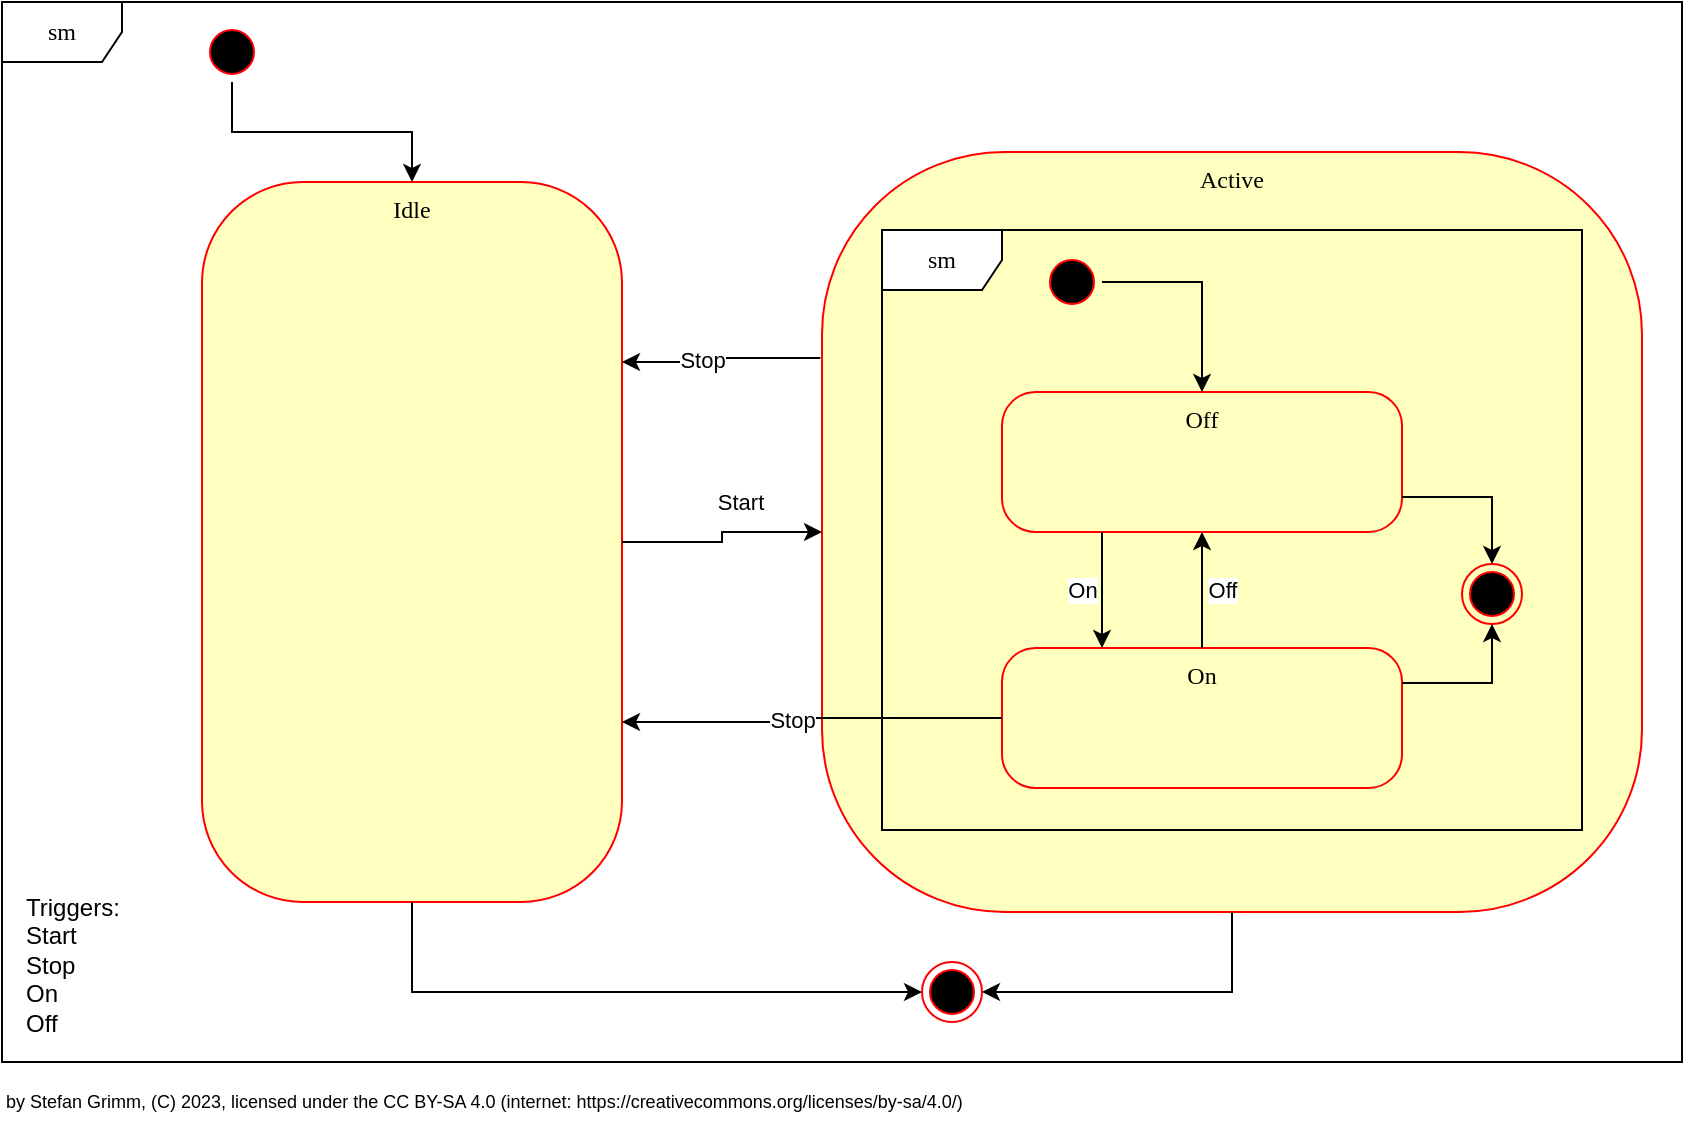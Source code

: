 <mxfile version="21.6.8" type="device" pages="2">
  <diagram id="YKBjTKGMOBF2p5uhFZQw" name="Statemachine">
    <mxGraphModel dx="1000" dy="698" grid="1" gridSize="10" guides="1" tooltips="1" connect="1" arrows="1" fold="1" page="1" pageScale="1" pageWidth="850" pageHeight="1100" math="0" shadow="0">
      <root>
        <mxCell id="0" />
        <mxCell id="1" parent="0" />
        <mxCell id="twPTelytEAIwxnEzPvE8-1" value="sm" style="shape=umlFrame;whiteSpace=wrap;html=1;rounded=1;shadow=0;comic=0;labelBackgroundColor=none;strokeWidth=1;fontFamily=Verdana;fontSize=12;align=center;" parent="1" vertex="1">
          <mxGeometry x="30" y="30" width="840" height="530" as="geometry" />
        </mxCell>
        <mxCell id="twPTelytEAIwxnEzPvE8-2" value="Active" style="rounded=1;whiteSpace=wrap;html=1;arcSize=24;fillColor=#ffffc0;strokeColor=#ff0000;shadow=0;comic=0;labelBackgroundColor=none;fontFamily=Verdana;fontSize=12;fontColor=#000000;align=center;verticalAlign=top;" parent="1" vertex="1">
          <mxGeometry x="440" y="105" width="410" height="380" as="geometry" />
        </mxCell>
        <mxCell id="uMOAIH7s6J5-B6SgSfgj-3" value="sm" style="shape=umlFrame;whiteSpace=wrap;html=1;rounded=1;shadow=0;comic=0;labelBackgroundColor=none;strokeWidth=1;fontFamily=Verdana;fontSize=12;align=center;" parent="1" vertex="1">
          <mxGeometry x="470" y="144" width="350" height="300" as="geometry" />
        </mxCell>
        <mxCell id="twPTelytEAIwxnEzPvE8-3" value="Idle" style="rounded=1;whiteSpace=wrap;html=1;arcSize=24;fillColor=#ffffc0;strokeColor=#ff0000;shadow=0;comic=0;labelBackgroundColor=none;fontFamily=Verdana;fontSize=12;fontColor=#000000;align=center;verticalAlign=top;" parent="1" vertex="1">
          <mxGeometry x="130" y="120" width="210" height="360" as="geometry" />
        </mxCell>
        <mxCell id="twPTelytEAIwxnEzPvE8-4" value="Off" style="rounded=1;whiteSpace=wrap;html=1;arcSize=24;fillColor=#ffffc0;strokeColor=#ff0000;shadow=0;comic=0;labelBackgroundColor=none;fontFamily=Verdana;fontSize=12;fontColor=#000000;align=center;verticalAlign=top;" parent="1" vertex="1">
          <mxGeometry x="530" y="225" width="200" height="70" as="geometry" />
        </mxCell>
        <mxCell id="twPTelytEAIwxnEzPvE8-5" value="On" style="rounded=1;whiteSpace=wrap;html=1;arcSize=24;fillColor=#ffffc0;strokeColor=#ff0000;shadow=0;comic=0;labelBackgroundColor=none;fontFamily=Verdana;fontSize=12;fontColor=#000000;align=center;verticalAlign=top;" parent="1" vertex="1">
          <mxGeometry x="530" y="353" width="200" height="70" as="geometry" />
        </mxCell>
        <mxCell id="twPTelytEAIwxnEzPvE8-8" style="edgeStyle=orthogonalEdgeStyle;rounded=0;orthogonalLoop=1;jettySize=auto;html=1;entryX=0.5;entryY=0;entryDx=0;entryDy=0;" parent="1" source="twPTelytEAIwxnEzPvE8-9" target="twPTelytEAIwxnEzPvE8-3" edge="1">
          <mxGeometry relative="1" as="geometry" />
        </mxCell>
        <mxCell id="twPTelytEAIwxnEzPvE8-9" value="" style="ellipse;html=1;shape=startState;fillColor=#000000;strokeColor=#ff0000;rounded=1;shadow=0;comic=0;labelBackgroundColor=none;fontFamily=Verdana;fontSize=12;fontColor=#000000;align=center;direction=south;" parent="1" vertex="1">
          <mxGeometry x="130" y="40" width="30" height="30" as="geometry" />
        </mxCell>
        <mxCell id="twPTelytEAIwxnEzPvE8-10" style="edgeStyle=orthogonalEdgeStyle;rounded=0;orthogonalLoop=1;jettySize=auto;html=1;" parent="1" source="twPTelytEAIwxnEzPvE8-11" target="twPTelytEAIwxnEzPvE8-4" edge="1">
          <mxGeometry relative="1" as="geometry">
            <Array as="points">
              <mxPoint x="630" y="170" />
            </Array>
          </mxGeometry>
        </mxCell>
        <mxCell id="twPTelytEAIwxnEzPvE8-11" value="" style="ellipse;html=1;shape=startState;fillColor=#000000;strokeColor=#ff0000;rounded=1;shadow=0;comic=0;labelBackgroundColor=none;fontFamily=Verdana;fontSize=12;fontColor=#000000;align=center;direction=south;" parent="1" vertex="1">
          <mxGeometry x="550" y="155" width="30" height="30" as="geometry" />
        </mxCell>
        <mxCell id="3QdsNgIAZtOzLI_fTZXC-1" value="by Stefan Grimm, (C) 2023, licensed under the CC BY-SA 4.0 (internet: https://creativecommons.org/licenses/by-sa/4.0/)" style="text;html=1;strokeColor=none;fillColor=none;align=left;verticalAlign=middle;whiteSpace=wrap;rounded=0;fontSize=9;" parent="1" vertex="1">
          <mxGeometry x="30" y="570" width="500" height="20" as="geometry" />
        </mxCell>
        <mxCell id="_O_Is2bhzpRZIhhrAjC6-1" value="Triggers:&lt;br&gt;Start&lt;br&gt;Stop&lt;br&gt;On&lt;br&gt;Off" style="text;html=1;strokeColor=none;fillColor=none;align=left;verticalAlign=bottom;whiteSpace=wrap;rounded=0;" parent="1" vertex="1">
          <mxGeometry x="40" y="440" width="100" height="110" as="geometry" />
        </mxCell>
        <mxCell id="uMOAIH7s6J5-B6SgSfgj-1" value="On" style="edgeStyle=orthogonalEdgeStyle;rounded=0;orthogonalLoop=1;jettySize=auto;html=1;exitX=0.25;exitY=1;exitDx=0;exitDy=0;entryX=0.25;entryY=0;entryDx=0;entryDy=0;" parent="1" source="twPTelytEAIwxnEzPvE8-4" target="twPTelytEAIwxnEzPvE8-5" edge="1">
          <mxGeometry y="-10" relative="1" as="geometry">
            <mxPoint x="805" y="444" as="sourcePoint" />
            <mxPoint x="806" y="525" as="targetPoint" />
            <Array as="points" />
            <mxPoint as="offset" />
          </mxGeometry>
        </mxCell>
        <mxCell id="uMOAIH7s6J5-B6SgSfgj-2" value="Off" style="edgeStyle=orthogonalEdgeStyle;rounded=0;orthogonalLoop=1;jettySize=auto;html=1;entryX=0.5;entryY=1;entryDx=0;entryDy=0;" parent="1" source="twPTelytEAIwxnEzPvE8-5" target="twPTelytEAIwxnEzPvE8-4" edge="1">
          <mxGeometry y="-10" relative="1" as="geometry">
            <mxPoint x="580" y="275" as="sourcePoint" />
            <mxPoint x="580" y="335" as="targetPoint" />
            <Array as="points" />
            <mxPoint as="offset" />
          </mxGeometry>
        </mxCell>
        <mxCell id="uMOAIH7s6J5-B6SgSfgj-4" value="Stop" style="rounded=0;orthogonalLoop=1;jettySize=auto;html=1;entryX=1;entryY=0.25;entryDx=0;entryDy=0;exitX=-0.002;exitY=0.271;exitDx=0;exitDy=0;exitPerimeter=0;edgeStyle=orthogonalEdgeStyle;" parent="1" source="twPTelytEAIwxnEzPvE8-2" target="twPTelytEAIwxnEzPvE8-3" edge="1">
          <mxGeometry y="-10" relative="1" as="geometry">
            <mxPoint x="260" y="370" as="sourcePoint" />
            <mxPoint x="260" y="310" as="targetPoint" />
            <mxPoint as="offset" />
          </mxGeometry>
        </mxCell>
        <mxCell id="PSohBsbAAal8kwhtW_yi-1" value="v" style="ellipse;html=1;shape=endState;fillColor=#000000;strokeColor=#ff0000;" parent="1" vertex="1">
          <mxGeometry x="760" y="311" width="30" height="30" as="geometry" />
        </mxCell>
        <mxCell id="PSohBsbAAal8kwhtW_yi-2" value="" style="edgeStyle=orthogonalEdgeStyle;rounded=0;orthogonalLoop=1;jettySize=auto;html=1;entryX=0.5;entryY=0;entryDx=0;entryDy=0;exitX=1;exitY=0.75;exitDx=0;exitDy=0;" parent="1" source="twPTelytEAIwxnEzPvE8-4" target="PSohBsbAAal8kwhtW_yi-1" edge="1">
          <mxGeometry y="-10" relative="1" as="geometry">
            <mxPoint x="860" y="210" as="sourcePoint" />
            <mxPoint x="980" y="211" as="targetPoint" />
            <Array as="points" />
            <mxPoint as="offset" />
          </mxGeometry>
        </mxCell>
        <mxCell id="PSohBsbAAal8kwhtW_yi-3" value="" style="edgeStyle=orthogonalEdgeStyle;rounded=0;orthogonalLoop=1;jettySize=auto;html=1;entryX=0.5;entryY=1;entryDx=0;entryDy=0;exitX=1;exitY=0.25;exitDx=0;exitDy=0;" parent="1" source="twPTelytEAIwxnEzPvE8-5" target="PSohBsbAAal8kwhtW_yi-1" edge="1">
          <mxGeometry y="-10" relative="1" as="geometry">
            <mxPoint x="870" y="220" as="sourcePoint" />
            <mxPoint x="990" y="221" as="targetPoint" />
            <Array as="points" />
            <mxPoint as="offset" />
          </mxGeometry>
        </mxCell>
        <mxCell id="PSohBsbAAal8kwhtW_yi-4" value="Stop" style="rounded=0;orthogonalLoop=1;jettySize=auto;html=1;entryX=1;entryY=0.75;entryDx=0;entryDy=0;exitX=0;exitY=0.5;exitDx=0;exitDy=0;edgeStyle=orthogonalEdgeStyle;" parent="1" source="twPTelytEAIwxnEzPvE8-5" target="twPTelytEAIwxnEzPvE8-3" edge="1">
          <mxGeometry x="0.115" y="-1" relative="1" as="geometry">
            <mxPoint x="480" y="215" as="sourcePoint" />
            <mxPoint x="600" y="216" as="targetPoint" />
            <mxPoint as="offset" />
          </mxGeometry>
        </mxCell>
        <mxCell id="PSohBsbAAal8kwhtW_yi-5" value="v" style="ellipse;html=1;shape=endState;fillColor=#000000;strokeColor=#ff0000;" parent="1" vertex="1">
          <mxGeometry x="490" y="510" width="30" height="30" as="geometry" />
        </mxCell>
        <mxCell id="PSohBsbAAal8kwhtW_yi-6" value="" style="rounded=0;orthogonalLoop=1;jettySize=auto;html=1;entryX=1;entryY=0.5;entryDx=0;entryDy=0;exitX=0.5;exitY=1;exitDx=0;exitDy=0;edgeStyle=orthogonalEdgeStyle;" parent="1" source="twPTelytEAIwxnEzPvE8-2" target="PSohBsbAAal8kwhtW_yi-5" edge="1">
          <mxGeometry y="-10" relative="1" as="geometry">
            <mxPoint x="360" y="388" as="sourcePoint" />
            <mxPoint x="405" y="356" as="targetPoint" />
            <mxPoint as="offset" />
          </mxGeometry>
        </mxCell>
        <mxCell id="PSohBsbAAal8kwhtW_yi-7" value="" style="edgeStyle=orthogonalEdgeStyle;rounded=0;orthogonalLoop=1;jettySize=auto;html=1;entryX=0;entryY=0.5;entryDx=0;entryDy=0;exitX=0.5;exitY=1;exitDx=0;exitDy=0;" parent="1" source="twPTelytEAIwxnEzPvE8-3" target="PSohBsbAAal8kwhtW_yi-5" edge="1">
          <mxGeometry y="-10" relative="1" as="geometry">
            <mxPoint x="370" y="398" as="sourcePoint" />
            <mxPoint x="415" y="366" as="targetPoint" />
            <Array as="points" />
            <mxPoint as="offset" />
          </mxGeometry>
        </mxCell>
        <mxCell id="PSohBsbAAal8kwhtW_yi-10" value="Start" style="rounded=0;orthogonalLoop=1;jettySize=auto;html=1;entryX=0;entryY=0.5;entryDx=0;entryDy=0;exitX=1;exitY=0.5;exitDx=0;exitDy=0;edgeStyle=orthogonalEdgeStyle;" parent="1" source="twPTelytEAIwxnEzPvE8-3" target="twPTelytEAIwxnEzPvE8-2" edge="1">
          <mxGeometry x="0.223" y="15" relative="1" as="geometry">
            <mxPoint x="449" y="218" as="sourcePoint" />
            <mxPoint x="350" y="218" as="targetPoint" />
            <mxPoint as="offset" />
          </mxGeometry>
        </mxCell>
      </root>
    </mxGraphModel>
  </diagram>
  <diagram id="vcinDnvGSfqwhQla_7vM" name="Begin End">
    <mxGraphModel dx="1000" dy="698" grid="1" gridSize="10" guides="1" tooltips="1" connect="1" arrows="1" fold="1" page="1" pageScale="1" pageWidth="850" pageHeight="1100" math="0" shadow="0">
      <root>
        <mxCell id="0" />
        <mxCell id="1" parent="0" />
        <mxCell id="Lia3SGWQBvXHkpAK8n_T-1" value="sm" style="shape=umlFrame;whiteSpace=wrap;html=1;rounded=1;shadow=0;comic=0;labelBackgroundColor=none;strokeWidth=1;fontFamily=Verdana;fontSize=12;align=center;" parent="1" vertex="1">
          <mxGeometry x="30" y="30" width="840" height="530" as="geometry" />
        </mxCell>
        <mxCell id="Lia3SGWQBvXHkpAK8n_T-2" value="Active" style="rounded=1;whiteSpace=wrap;html=1;arcSize=24;fillColor=#ffffc0;strokeColor=#ff0000;shadow=0;comic=0;labelBackgroundColor=none;fontFamily=Verdana;fontSize=12;fontColor=#000000;align=center;verticalAlign=top;" parent="1" vertex="1">
          <mxGeometry x="120" y="105" width="410" height="380" as="geometry" />
        </mxCell>
        <mxCell id="Lia3SGWQBvXHkpAK8n_T-3" value="sm" style="shape=umlFrame;whiteSpace=wrap;html=1;rounded=1;shadow=0;comic=0;labelBackgroundColor=none;strokeWidth=1;fontFamily=Verdana;fontSize=12;align=center;" parent="1" vertex="1">
          <mxGeometry x="150" y="144" width="350" height="300" as="geometry" />
        </mxCell>
        <mxCell id="Lia3SGWQBvXHkpAK8n_T-5" value="Off" style="rounded=1;whiteSpace=wrap;html=1;arcSize=24;fillColor=#ffffc0;strokeColor=#ff0000;shadow=0;comic=0;labelBackgroundColor=none;fontFamily=Verdana;fontSize=12;fontColor=#000000;align=center;verticalAlign=top;" parent="1" vertex="1">
          <mxGeometry x="210" y="225" width="200" height="70" as="geometry" />
        </mxCell>
        <mxCell id="Lia3SGWQBvXHkpAK8n_T-6" value="On" style="rounded=1;whiteSpace=wrap;html=1;arcSize=24;fillColor=#ffffc0;strokeColor=#ff0000;shadow=0;comic=0;labelBackgroundColor=none;fontFamily=Verdana;fontSize=12;fontColor=#000000;align=center;verticalAlign=top;" parent="1" vertex="1">
          <mxGeometry x="210" y="353" width="200" height="70" as="geometry" />
        </mxCell>
        <mxCell id="Lia3SGWQBvXHkpAK8n_T-25" value="" style="edgeStyle=orthogonalEdgeStyle;rounded=0;orthogonalLoop=1;jettySize=auto;html=1;exitX=0.5;exitY=0;exitDx=0;exitDy=0;" parent="1" source="Lia3SGWQBvXHkpAK8n_T-8" target="Lia3SGWQBvXHkpAK8n_T-2" edge="1">
          <mxGeometry relative="1" as="geometry">
            <mxPoint x="240" y="55" as="targetPoint" />
          </mxGeometry>
        </mxCell>
        <mxCell id="Lia3SGWQBvXHkpAK8n_T-8" value="" style="ellipse;html=1;shape=startState;fillColor=#000000;strokeColor=#ff0000;rounded=1;shadow=0;comic=0;labelBackgroundColor=none;fontFamily=Verdana;fontSize=12;fontColor=#000000;align=center;direction=south;" parent="1" vertex="1">
          <mxGeometry x="130" y="40" width="30" height="30" as="geometry" />
        </mxCell>
        <mxCell id="Lia3SGWQBvXHkpAK8n_T-9" style="edgeStyle=orthogonalEdgeStyle;rounded=0;orthogonalLoop=1;jettySize=auto;html=1;" parent="1" source="Lia3SGWQBvXHkpAK8n_T-10" target="Lia3SGWQBvXHkpAK8n_T-5" edge="1">
          <mxGeometry relative="1" as="geometry">
            <Array as="points">
              <mxPoint x="310" y="170" />
            </Array>
          </mxGeometry>
        </mxCell>
        <mxCell id="Lia3SGWQBvXHkpAK8n_T-10" value="" style="ellipse;html=1;shape=startState;fillColor=#000000;strokeColor=#ff0000;rounded=1;shadow=0;comic=0;labelBackgroundColor=none;fontFamily=Verdana;fontSize=12;fontColor=#000000;align=center;direction=south;" parent="1" vertex="1">
          <mxGeometry x="230" y="155" width="30" height="30" as="geometry" />
        </mxCell>
        <mxCell id="Lia3SGWQBvXHkpAK8n_T-11" value="by Stefan Grimm, (C) 2023, licensed under the CC BY-SA 4.0 (internet: https://creativecommons.org/licenses/by-sa/4.0/)" style="text;html=1;strokeColor=none;fillColor=none;align=left;verticalAlign=middle;whiteSpace=wrap;rounded=0;fontSize=9;" parent="1" vertex="1">
          <mxGeometry x="30" y="570" width="500" height="20" as="geometry" />
        </mxCell>
        <mxCell id="Lia3SGWQBvXHkpAK8n_T-12" value="Triggers:&lt;br&gt;On&lt;br&gt;Off" style="text;html=1;strokeColor=none;fillColor=none;align=left;verticalAlign=bottom;whiteSpace=wrap;rounded=0;" parent="1" vertex="1">
          <mxGeometry x="40" y="440" width="100" height="110" as="geometry" />
        </mxCell>
        <mxCell id="Lia3SGWQBvXHkpAK8n_T-13" value="On" style="edgeStyle=orthogonalEdgeStyle;rounded=0;orthogonalLoop=1;jettySize=auto;html=1;exitX=0.25;exitY=1;exitDx=0;exitDy=0;entryX=0.25;entryY=0;entryDx=0;entryDy=0;" parent="1" source="Lia3SGWQBvXHkpAK8n_T-5" target="Lia3SGWQBvXHkpAK8n_T-6" edge="1">
          <mxGeometry y="-10" relative="1" as="geometry">
            <mxPoint x="485" y="444" as="sourcePoint" />
            <mxPoint x="486" y="525" as="targetPoint" />
            <Array as="points" />
            <mxPoint as="offset" />
          </mxGeometry>
        </mxCell>
        <mxCell id="Lia3SGWQBvXHkpAK8n_T-14" value="Off" style="edgeStyle=orthogonalEdgeStyle;rounded=0;orthogonalLoop=1;jettySize=auto;html=1;entryX=0.5;entryY=1;entryDx=0;entryDy=0;" parent="1" source="Lia3SGWQBvXHkpAK8n_T-6" target="Lia3SGWQBvXHkpAK8n_T-5" edge="1">
          <mxGeometry y="-10" relative="1" as="geometry">
            <mxPoint x="260" y="275" as="sourcePoint" />
            <mxPoint x="260" y="335" as="targetPoint" />
            <Array as="points" />
            <mxPoint as="offset" />
          </mxGeometry>
        </mxCell>
        <mxCell id="Lia3SGWQBvXHkpAK8n_T-16" value="v" style="ellipse;html=1;shape=endState;fillColor=#000000;strokeColor=#ff0000;" parent="1" vertex="1">
          <mxGeometry x="440" y="311" width="30" height="30" as="geometry" />
        </mxCell>
        <mxCell id="Lia3SGWQBvXHkpAK8n_T-17" value="" style="edgeStyle=orthogonalEdgeStyle;rounded=0;orthogonalLoop=1;jettySize=auto;html=1;entryX=0.5;entryY=0;entryDx=0;entryDy=0;exitX=1;exitY=0.75;exitDx=0;exitDy=0;" parent="1" source="Lia3SGWQBvXHkpAK8n_T-5" target="Lia3SGWQBvXHkpAK8n_T-16" edge="1">
          <mxGeometry y="-10" relative="1" as="geometry">
            <mxPoint x="540" y="210" as="sourcePoint" />
            <mxPoint x="660" y="211" as="targetPoint" />
            <Array as="points" />
            <mxPoint as="offset" />
          </mxGeometry>
        </mxCell>
        <mxCell id="Lia3SGWQBvXHkpAK8n_T-18" value="" style="edgeStyle=orthogonalEdgeStyle;rounded=0;orthogonalLoop=1;jettySize=auto;html=1;entryX=0.5;entryY=1;entryDx=0;entryDy=0;exitX=1;exitY=0.25;exitDx=0;exitDy=0;" parent="1" source="Lia3SGWQBvXHkpAK8n_T-6" target="Lia3SGWQBvXHkpAK8n_T-16" edge="1">
          <mxGeometry y="-10" relative="1" as="geometry">
            <mxPoint x="550" y="220" as="sourcePoint" />
            <mxPoint x="670" y="221" as="targetPoint" />
            <Array as="points" />
            <mxPoint as="offset" />
          </mxGeometry>
        </mxCell>
        <mxCell id="Lia3SGWQBvXHkpAK8n_T-20" value="v" style="ellipse;html=1;shape=endState;fillColor=#000000;strokeColor=#ff0000;" parent="1" vertex="1">
          <mxGeometry x="490" y="510" width="30" height="30" as="geometry" />
        </mxCell>
        <mxCell id="Lia3SGWQBvXHkpAK8n_T-21" value="" style="rounded=0;orthogonalLoop=1;jettySize=auto;html=1;entryX=0;entryY=0.5;entryDx=0;entryDy=0;exitX=0.5;exitY=1;exitDx=0;exitDy=0;edgeStyle=orthogonalEdgeStyle;" parent="1" source="Lia3SGWQBvXHkpAK8n_T-2" target="Lia3SGWQBvXHkpAK8n_T-20" edge="1">
          <mxGeometry y="-10" relative="1" as="geometry">
            <mxPoint x="360" y="388" as="sourcePoint" />
            <mxPoint x="405" y="356" as="targetPoint" />
            <mxPoint as="offset" />
          </mxGeometry>
        </mxCell>
      </root>
    </mxGraphModel>
  </diagram>
</mxfile>
